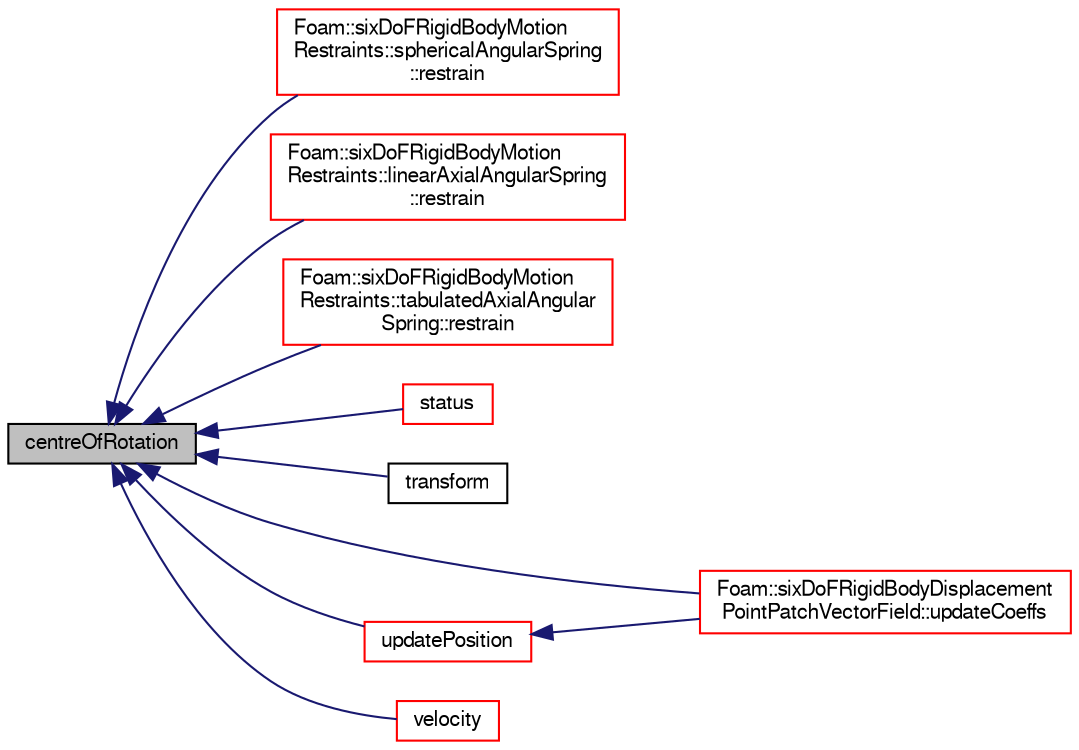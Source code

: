 digraph "centreOfRotation"
{
  bgcolor="transparent";
  edge [fontname="FreeSans",fontsize="10",labelfontname="FreeSans",labelfontsize="10"];
  node [fontname="FreeSans",fontsize="10",shape=record];
  rankdir="LR";
  Node667 [label="centreOfRotation",height=0.2,width=0.4,color="black", fillcolor="grey75", style="filled", fontcolor="black"];
  Node667 -> Node668 [dir="back",color="midnightblue",fontsize="10",style="solid",fontname="FreeSans"];
  Node668 [label="Foam::sixDoFRigidBodyMotion\lRestraints::sphericalAngularSpring\l::restrain",height=0.2,width=0.4,color="red",URL="$a29522.html#a5a33f13a3b2e956e9be8cfaffc87a34b",tooltip="Calculate the restraint position, force and moment. "];
  Node667 -> Node672 [dir="back",color="midnightblue",fontsize="10",style="solid",fontname="FreeSans"];
  Node672 [label="Foam::sixDoFRigidBodyMotion\lRestraints::linearAxialAngularSpring\l::restrain",height=0.2,width=0.4,color="red",URL="$a29502.html#a5a33f13a3b2e956e9be8cfaffc87a34b",tooltip="Calculate the restraint position, force and moment. "];
  Node667 -> Node676 [dir="back",color="midnightblue",fontsize="10",style="solid",fontname="FreeSans"];
  Node676 [label="Foam::sixDoFRigidBodyMotion\lRestraints::tabulatedAxialAngular\lSpring::restrain",height=0.2,width=0.4,color="red",URL="$a29526.html#a5a33f13a3b2e956e9be8cfaffc87a34b",tooltip="Calculate the restraint position, force and moment. "];
  Node667 -> Node680 [dir="back",color="midnightblue",fontsize="10",style="solid",fontname="FreeSans"];
  Node680 [label="status",height=0.2,width=0.4,color="red",URL="$a29530.html#a2115458ac48deae383afcaddb33be5dd",tooltip="Report the status of the motion. "];
  Node667 -> Node691 [dir="back",color="midnightblue",fontsize="10",style="solid",fontname="FreeSans"];
  Node691 [label="transform",height=0.2,width=0.4,color="black",URL="$a29530.html#ade51133a814dc0489c2a3c61e9ee0275",tooltip="Transform the given initial state pointField by the current. "];
  Node667 -> Node682 [dir="back",color="midnightblue",fontsize="10",style="solid",fontname="FreeSans"];
  Node682 [label="Foam::sixDoFRigidBodyDisplacement\lPointPatchVectorField::updateCoeffs",height=0.2,width=0.4,color="red",URL="$a29470.html#a7e24eafac629d3733181cd942d4c902f",tooltip="Update the coefficients associated with the patch field. "];
  Node667 -> Node686 [dir="back",color="midnightblue",fontsize="10",style="solid",fontname="FreeSans"];
  Node686 [label="updatePosition",height=0.2,width=0.4,color="red",URL="$a29530.html#a566a8e50dd66f7359a4fe8010cf29e23",tooltip="First leapfrog velocity adjust and motion part, required. "];
  Node686 -> Node682 [dir="back",color="midnightblue",fontsize="10",style="solid",fontname="FreeSans"];
  Node667 -> Node692 [dir="back",color="midnightblue",fontsize="10",style="solid",fontname="FreeSans"];
  Node692 [label="velocity",height=0.2,width=0.4,color="red",URL="$a29530.html#ab2b917bb96e724dfd5e886732330b117",tooltip="Return the velocity of a position. "];
}
